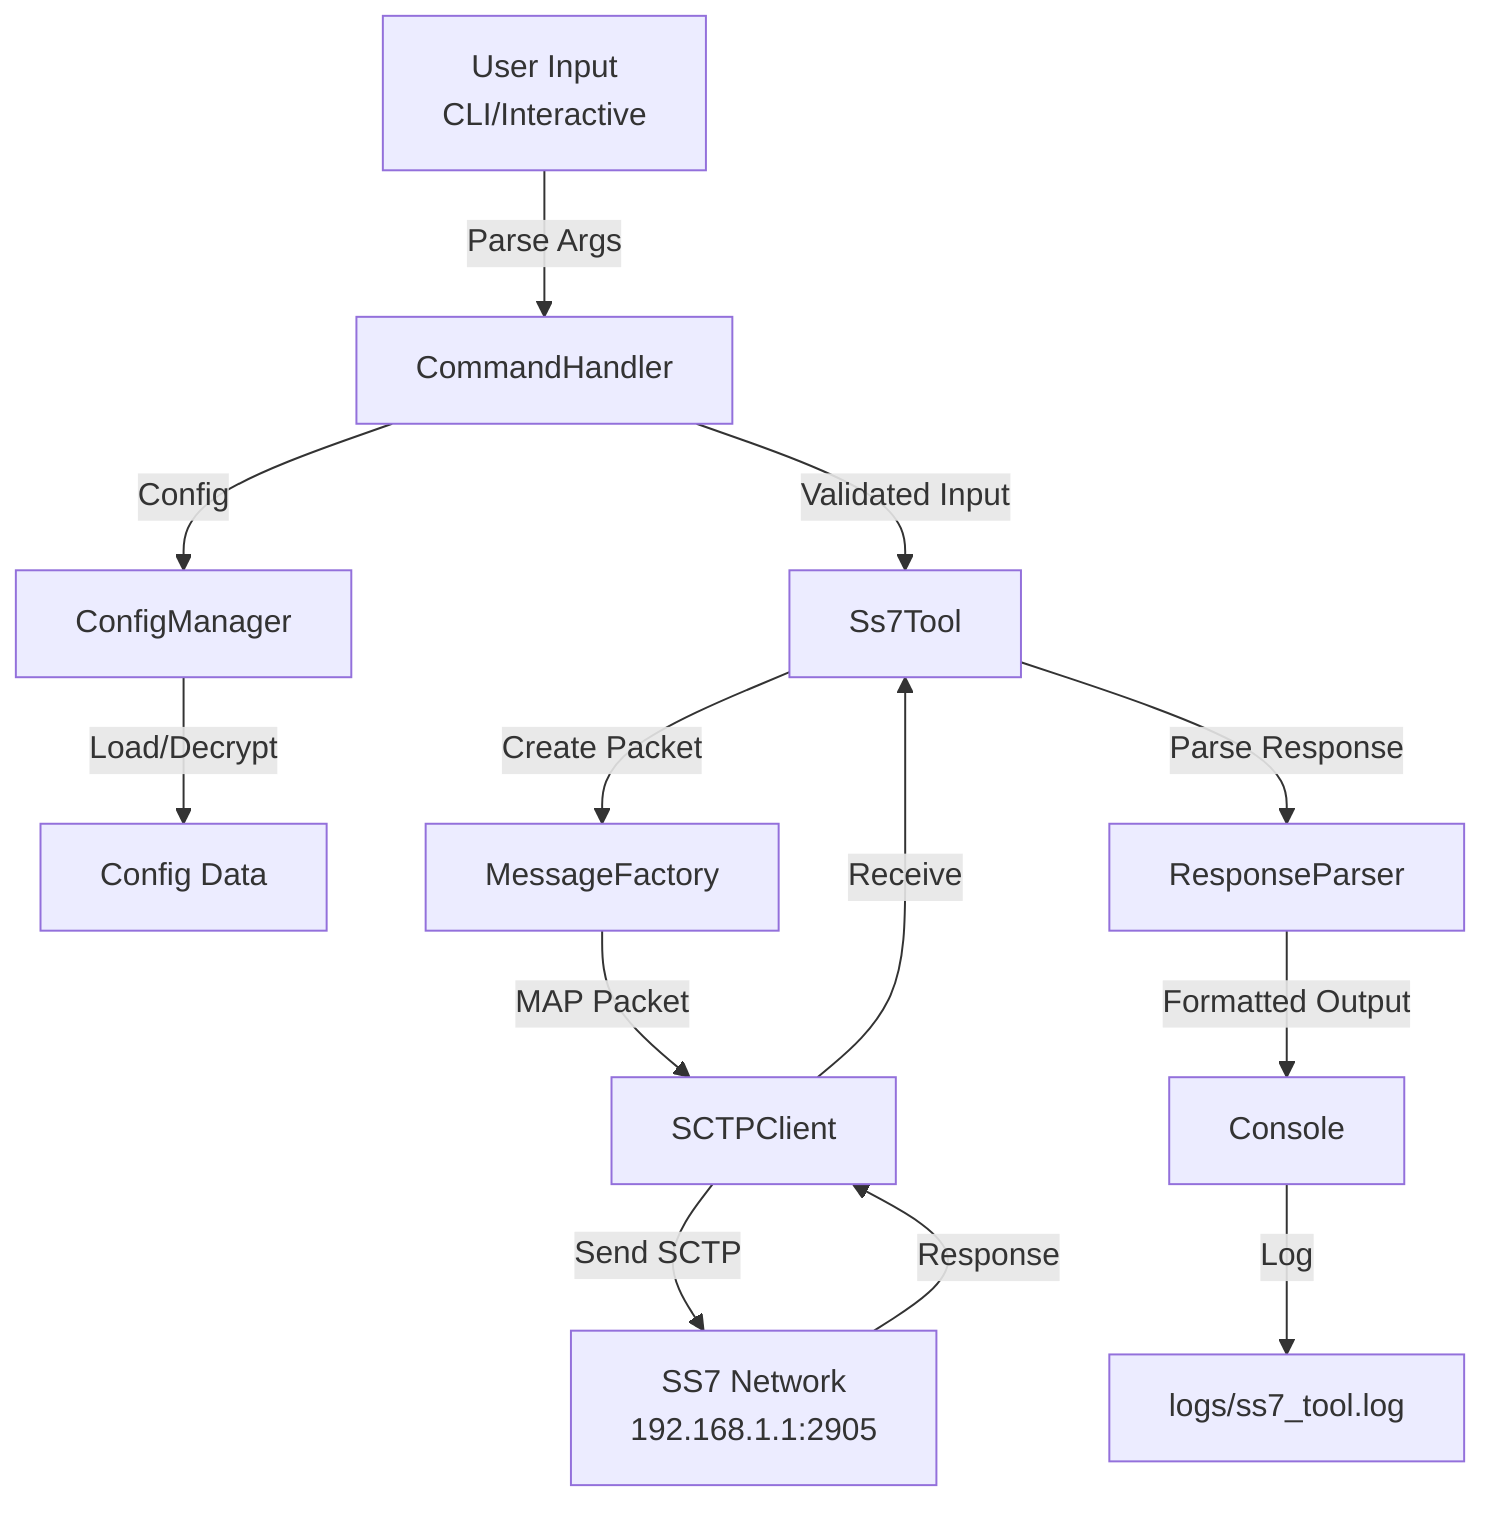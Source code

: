 graph TD
    A[User Input<br>CLI/Interactive] -->|Parse Args| B[CommandHandler]
    B -->|Config| C[ConfigManager]
    C -->|Load/Decrypt| D[Config Data]
    B -->|Validated Input| E[Ss7Tool]
    E -->|Create Packet| F[MessageFactory]
    F -->|MAP Packet| G[SCTPClient]
    G -->|Send SCTP| H[SS7 Network<br>192.168.1.1:2905]
    H -->|Response| G
    G -->|Receive| E
    E -->|Parse Response| I[ResponseParser]
    I -->|Formatted Output| J[Console]
    J -->|Log| K[logs/ss7_tool.log]